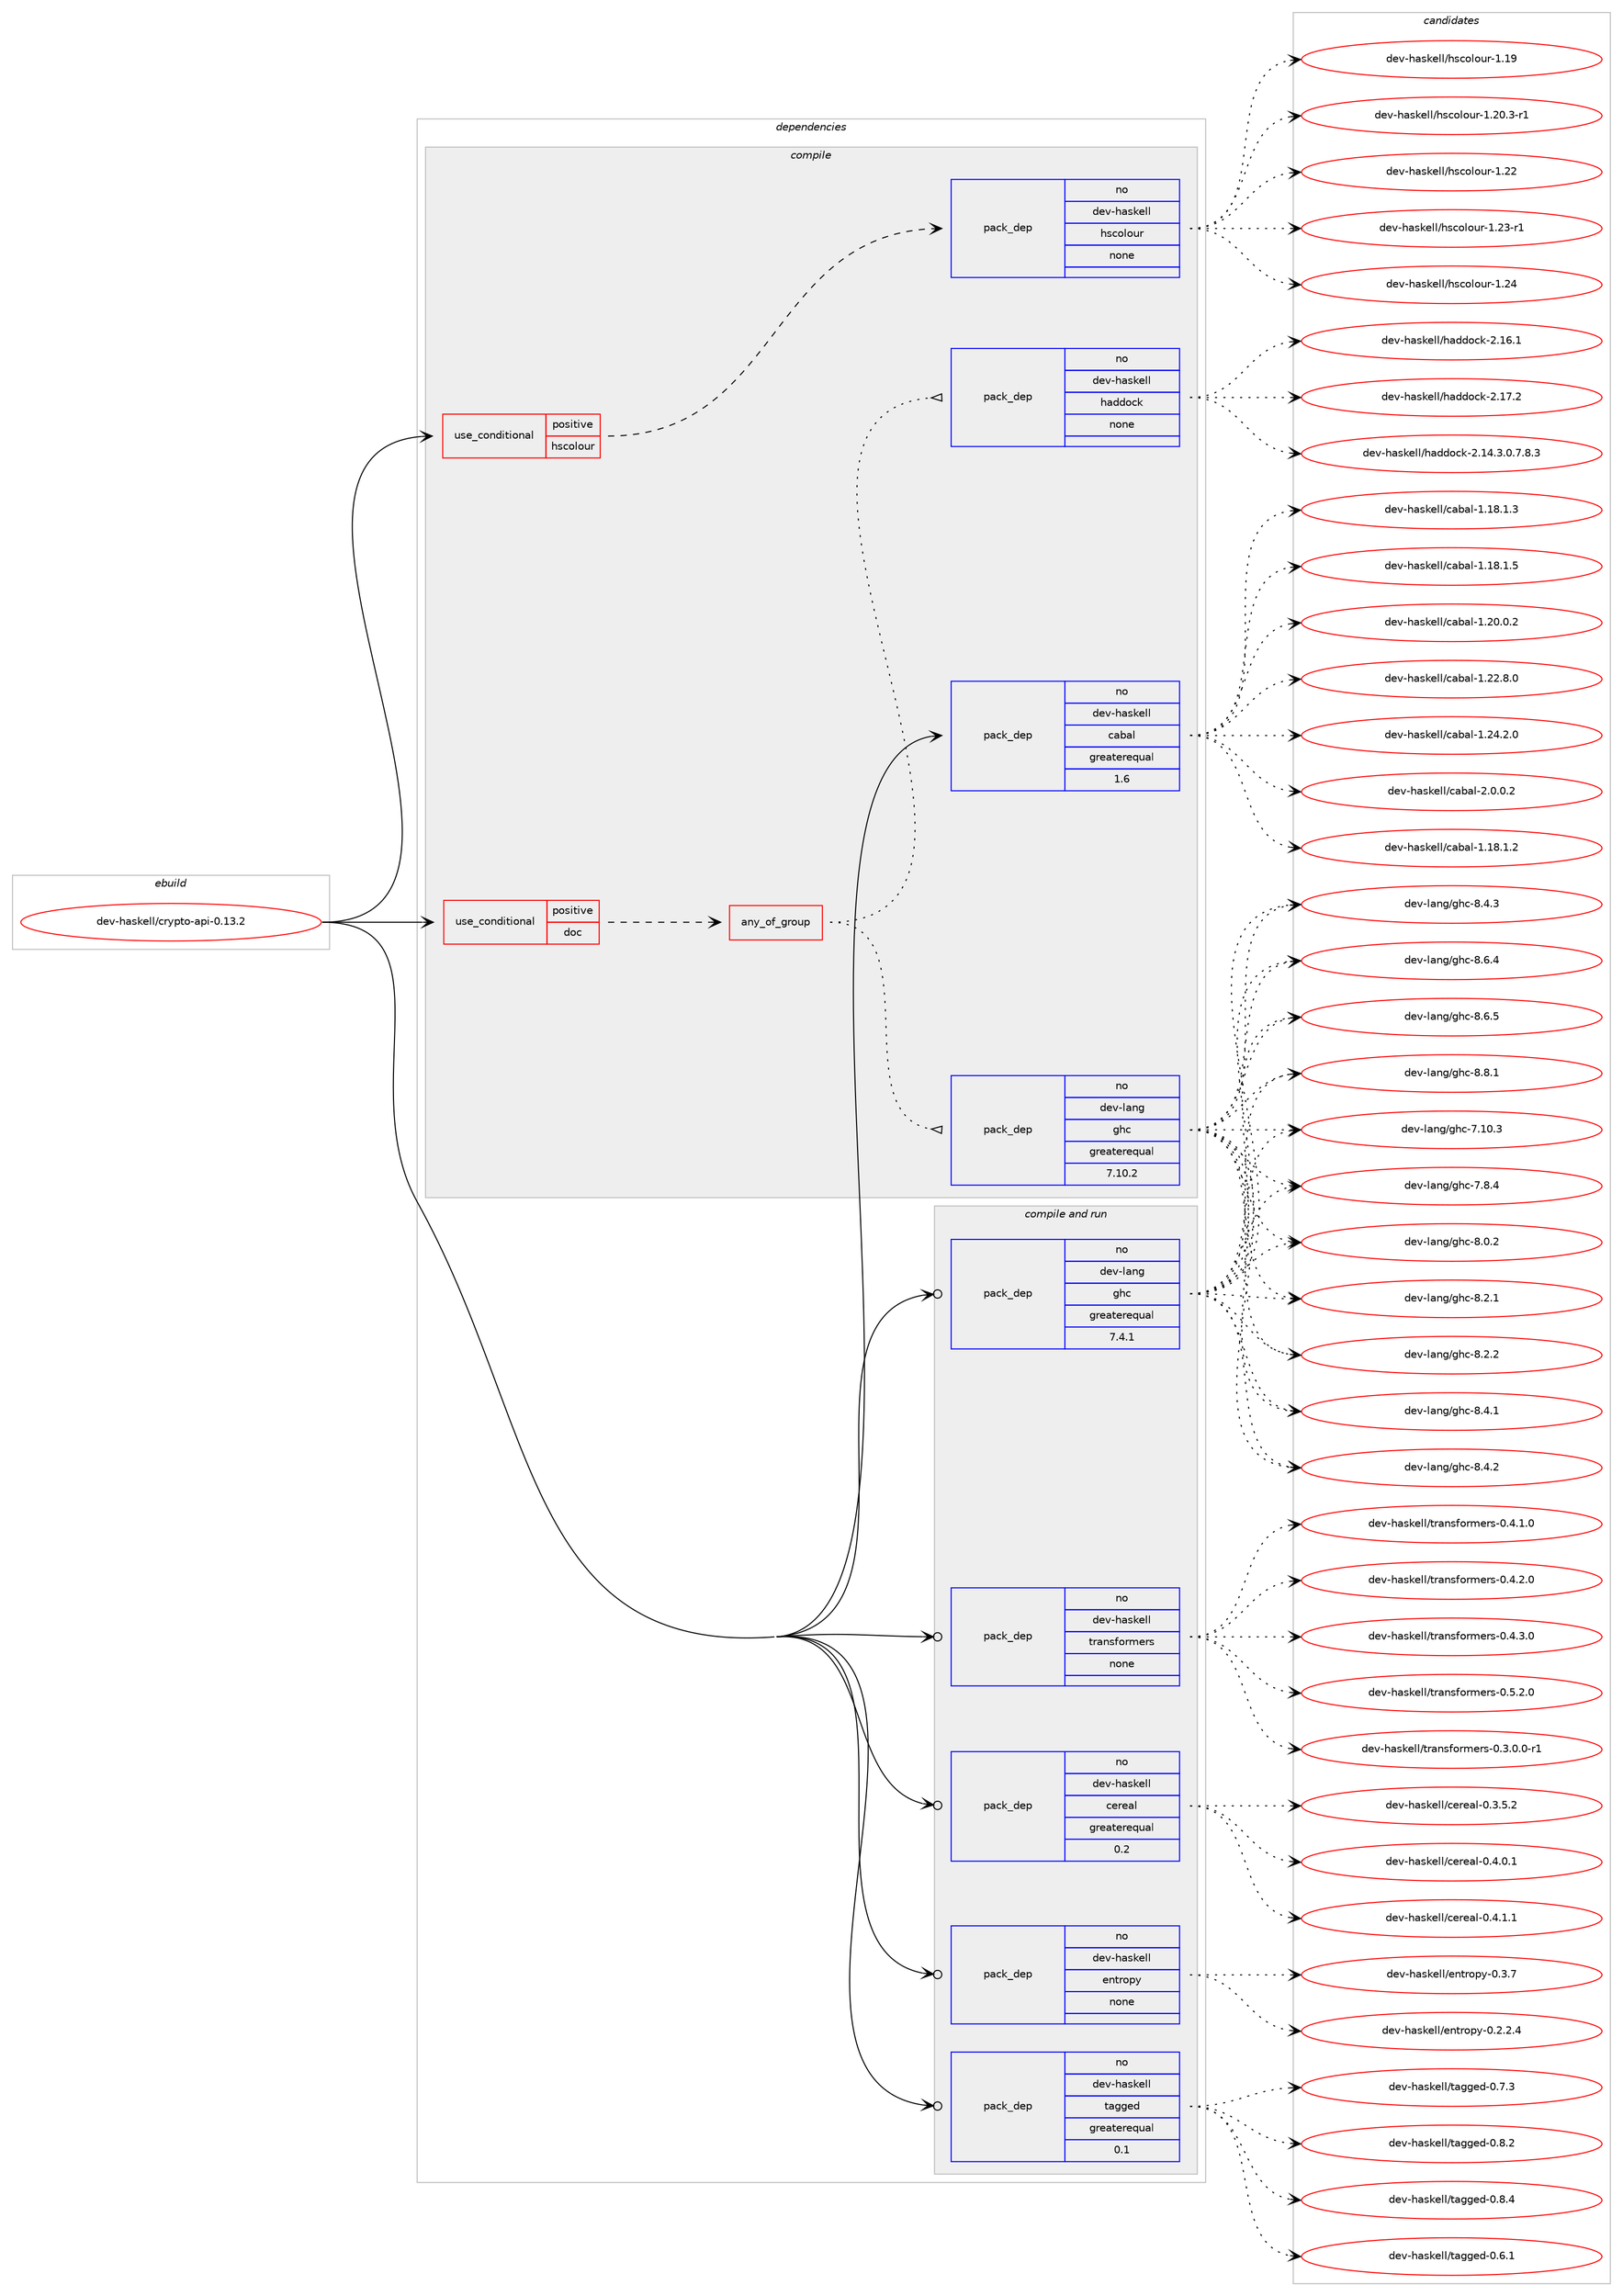 digraph prolog {

# *************
# Graph options
# *************

newrank=true;
concentrate=true;
compound=true;
graph [rankdir=LR,fontname=Helvetica,fontsize=10,ranksep=1.5];#, ranksep=2.5, nodesep=0.2];
edge  [arrowhead=vee];
node  [fontname=Helvetica,fontsize=10];

# **********
# The ebuild
# **********

subgraph cluster_leftcol {
color=gray;
rank=same;
label=<<i>ebuild</i>>;
id [label="dev-haskell/crypto-api-0.13.2", color=red, width=4, href="../dev-haskell/crypto-api-0.13.2.svg"];
}

# ****************
# The dependencies
# ****************

subgraph cluster_midcol {
color=gray;
label=<<i>dependencies</i>>;
subgraph cluster_compile {
fillcolor="#eeeeee";
style=filled;
label=<<i>compile</i>>;
subgraph cond125344 {
dependency530272 [label=<<TABLE BORDER="0" CELLBORDER="1" CELLSPACING="0" CELLPADDING="4"><TR><TD ROWSPAN="3" CELLPADDING="10">use_conditional</TD></TR><TR><TD>positive</TD></TR><TR><TD>doc</TD></TR></TABLE>>, shape=none, color=red];
subgraph any9691 {
dependency530273 [label=<<TABLE BORDER="0" CELLBORDER="1" CELLSPACING="0" CELLPADDING="4"><TR><TD CELLPADDING="10">any_of_group</TD></TR></TABLE>>, shape=none, color=red];subgraph pack394880 {
dependency530274 [label=<<TABLE BORDER="0" CELLBORDER="1" CELLSPACING="0" CELLPADDING="4" WIDTH="220"><TR><TD ROWSPAN="6" CELLPADDING="30">pack_dep</TD></TR><TR><TD WIDTH="110">no</TD></TR><TR><TD>dev-haskell</TD></TR><TR><TD>haddock</TD></TR><TR><TD>none</TD></TR><TR><TD></TD></TR></TABLE>>, shape=none, color=blue];
}
dependency530273:e -> dependency530274:w [weight=20,style="dotted",arrowhead="oinv"];
subgraph pack394881 {
dependency530275 [label=<<TABLE BORDER="0" CELLBORDER="1" CELLSPACING="0" CELLPADDING="4" WIDTH="220"><TR><TD ROWSPAN="6" CELLPADDING="30">pack_dep</TD></TR><TR><TD WIDTH="110">no</TD></TR><TR><TD>dev-lang</TD></TR><TR><TD>ghc</TD></TR><TR><TD>greaterequal</TD></TR><TR><TD>7.10.2</TD></TR></TABLE>>, shape=none, color=blue];
}
dependency530273:e -> dependency530275:w [weight=20,style="dotted",arrowhead="oinv"];
}
dependency530272:e -> dependency530273:w [weight=20,style="dashed",arrowhead="vee"];
}
id:e -> dependency530272:w [weight=20,style="solid",arrowhead="vee"];
subgraph cond125345 {
dependency530276 [label=<<TABLE BORDER="0" CELLBORDER="1" CELLSPACING="0" CELLPADDING="4"><TR><TD ROWSPAN="3" CELLPADDING="10">use_conditional</TD></TR><TR><TD>positive</TD></TR><TR><TD>hscolour</TD></TR></TABLE>>, shape=none, color=red];
subgraph pack394882 {
dependency530277 [label=<<TABLE BORDER="0" CELLBORDER="1" CELLSPACING="0" CELLPADDING="4" WIDTH="220"><TR><TD ROWSPAN="6" CELLPADDING="30">pack_dep</TD></TR><TR><TD WIDTH="110">no</TD></TR><TR><TD>dev-haskell</TD></TR><TR><TD>hscolour</TD></TR><TR><TD>none</TD></TR><TR><TD></TD></TR></TABLE>>, shape=none, color=blue];
}
dependency530276:e -> dependency530277:w [weight=20,style="dashed",arrowhead="vee"];
}
id:e -> dependency530276:w [weight=20,style="solid",arrowhead="vee"];
subgraph pack394883 {
dependency530278 [label=<<TABLE BORDER="0" CELLBORDER="1" CELLSPACING="0" CELLPADDING="4" WIDTH="220"><TR><TD ROWSPAN="6" CELLPADDING="30">pack_dep</TD></TR><TR><TD WIDTH="110">no</TD></TR><TR><TD>dev-haskell</TD></TR><TR><TD>cabal</TD></TR><TR><TD>greaterequal</TD></TR><TR><TD>1.6</TD></TR></TABLE>>, shape=none, color=blue];
}
id:e -> dependency530278:w [weight=20,style="solid",arrowhead="vee"];
}
subgraph cluster_compileandrun {
fillcolor="#eeeeee";
style=filled;
label=<<i>compile and run</i>>;
subgraph pack394884 {
dependency530279 [label=<<TABLE BORDER="0" CELLBORDER="1" CELLSPACING="0" CELLPADDING="4" WIDTH="220"><TR><TD ROWSPAN="6" CELLPADDING="30">pack_dep</TD></TR><TR><TD WIDTH="110">no</TD></TR><TR><TD>dev-haskell</TD></TR><TR><TD>cereal</TD></TR><TR><TD>greaterequal</TD></TR><TR><TD>0.2</TD></TR></TABLE>>, shape=none, color=blue];
}
id:e -> dependency530279:w [weight=20,style="solid",arrowhead="odotvee"];
subgraph pack394885 {
dependency530280 [label=<<TABLE BORDER="0" CELLBORDER="1" CELLSPACING="0" CELLPADDING="4" WIDTH="220"><TR><TD ROWSPAN="6" CELLPADDING="30">pack_dep</TD></TR><TR><TD WIDTH="110">no</TD></TR><TR><TD>dev-haskell</TD></TR><TR><TD>entropy</TD></TR><TR><TD>none</TD></TR><TR><TD></TD></TR></TABLE>>, shape=none, color=blue];
}
id:e -> dependency530280:w [weight=20,style="solid",arrowhead="odotvee"];
subgraph pack394886 {
dependency530281 [label=<<TABLE BORDER="0" CELLBORDER="1" CELLSPACING="0" CELLPADDING="4" WIDTH="220"><TR><TD ROWSPAN="6" CELLPADDING="30">pack_dep</TD></TR><TR><TD WIDTH="110">no</TD></TR><TR><TD>dev-haskell</TD></TR><TR><TD>tagged</TD></TR><TR><TD>greaterequal</TD></TR><TR><TD>0.1</TD></TR></TABLE>>, shape=none, color=blue];
}
id:e -> dependency530281:w [weight=20,style="solid",arrowhead="odotvee"];
subgraph pack394887 {
dependency530282 [label=<<TABLE BORDER="0" CELLBORDER="1" CELLSPACING="0" CELLPADDING="4" WIDTH="220"><TR><TD ROWSPAN="6" CELLPADDING="30">pack_dep</TD></TR><TR><TD WIDTH="110">no</TD></TR><TR><TD>dev-haskell</TD></TR><TR><TD>transformers</TD></TR><TR><TD>none</TD></TR><TR><TD></TD></TR></TABLE>>, shape=none, color=blue];
}
id:e -> dependency530282:w [weight=20,style="solid",arrowhead="odotvee"];
subgraph pack394888 {
dependency530283 [label=<<TABLE BORDER="0" CELLBORDER="1" CELLSPACING="0" CELLPADDING="4" WIDTH="220"><TR><TD ROWSPAN="6" CELLPADDING="30">pack_dep</TD></TR><TR><TD WIDTH="110">no</TD></TR><TR><TD>dev-lang</TD></TR><TR><TD>ghc</TD></TR><TR><TD>greaterequal</TD></TR><TR><TD>7.4.1</TD></TR></TABLE>>, shape=none, color=blue];
}
id:e -> dependency530283:w [weight=20,style="solid",arrowhead="odotvee"];
}
subgraph cluster_run {
fillcolor="#eeeeee";
style=filled;
label=<<i>run</i>>;
}
}

# **************
# The candidates
# **************

subgraph cluster_choices {
rank=same;
color=gray;
label=<<i>candidates</i>>;

subgraph choice394880 {
color=black;
nodesep=1;
choice1001011184510497115107101108108471049710010011199107455046495246514648465546564651 [label="dev-haskell/haddock-2.14.3.0.7.8.3", color=red, width=4,href="../dev-haskell/haddock-2.14.3.0.7.8.3.svg"];
choice100101118451049711510710110810847104971001001119910745504649544649 [label="dev-haskell/haddock-2.16.1", color=red, width=4,href="../dev-haskell/haddock-2.16.1.svg"];
choice100101118451049711510710110810847104971001001119910745504649554650 [label="dev-haskell/haddock-2.17.2", color=red, width=4,href="../dev-haskell/haddock-2.17.2.svg"];
dependency530274:e -> choice1001011184510497115107101108108471049710010011199107455046495246514648465546564651:w [style=dotted,weight="100"];
dependency530274:e -> choice100101118451049711510710110810847104971001001119910745504649544649:w [style=dotted,weight="100"];
dependency530274:e -> choice100101118451049711510710110810847104971001001119910745504649554650:w [style=dotted,weight="100"];
}
subgraph choice394881 {
color=black;
nodesep=1;
choice1001011184510897110103471031049945554649484651 [label="dev-lang/ghc-7.10.3", color=red, width=4,href="../dev-lang/ghc-7.10.3.svg"];
choice10010111845108971101034710310499455546564652 [label="dev-lang/ghc-7.8.4", color=red, width=4,href="../dev-lang/ghc-7.8.4.svg"];
choice10010111845108971101034710310499455646484650 [label="dev-lang/ghc-8.0.2", color=red, width=4,href="../dev-lang/ghc-8.0.2.svg"];
choice10010111845108971101034710310499455646504649 [label="dev-lang/ghc-8.2.1", color=red, width=4,href="../dev-lang/ghc-8.2.1.svg"];
choice10010111845108971101034710310499455646504650 [label="dev-lang/ghc-8.2.2", color=red, width=4,href="../dev-lang/ghc-8.2.2.svg"];
choice10010111845108971101034710310499455646524649 [label="dev-lang/ghc-8.4.1", color=red, width=4,href="../dev-lang/ghc-8.4.1.svg"];
choice10010111845108971101034710310499455646524650 [label="dev-lang/ghc-8.4.2", color=red, width=4,href="../dev-lang/ghc-8.4.2.svg"];
choice10010111845108971101034710310499455646524651 [label="dev-lang/ghc-8.4.3", color=red, width=4,href="../dev-lang/ghc-8.4.3.svg"];
choice10010111845108971101034710310499455646544652 [label="dev-lang/ghc-8.6.4", color=red, width=4,href="../dev-lang/ghc-8.6.4.svg"];
choice10010111845108971101034710310499455646544653 [label="dev-lang/ghc-8.6.5", color=red, width=4,href="../dev-lang/ghc-8.6.5.svg"];
choice10010111845108971101034710310499455646564649 [label="dev-lang/ghc-8.8.1", color=red, width=4,href="../dev-lang/ghc-8.8.1.svg"];
dependency530275:e -> choice1001011184510897110103471031049945554649484651:w [style=dotted,weight="100"];
dependency530275:e -> choice10010111845108971101034710310499455546564652:w [style=dotted,weight="100"];
dependency530275:e -> choice10010111845108971101034710310499455646484650:w [style=dotted,weight="100"];
dependency530275:e -> choice10010111845108971101034710310499455646504649:w [style=dotted,weight="100"];
dependency530275:e -> choice10010111845108971101034710310499455646504650:w [style=dotted,weight="100"];
dependency530275:e -> choice10010111845108971101034710310499455646524649:w [style=dotted,weight="100"];
dependency530275:e -> choice10010111845108971101034710310499455646524650:w [style=dotted,weight="100"];
dependency530275:e -> choice10010111845108971101034710310499455646524651:w [style=dotted,weight="100"];
dependency530275:e -> choice10010111845108971101034710310499455646544652:w [style=dotted,weight="100"];
dependency530275:e -> choice10010111845108971101034710310499455646544653:w [style=dotted,weight="100"];
dependency530275:e -> choice10010111845108971101034710310499455646564649:w [style=dotted,weight="100"];
}
subgraph choice394882 {
color=black;
nodesep=1;
choice100101118451049711510710110810847104115991111081111171144549464957 [label="dev-haskell/hscolour-1.19", color=red, width=4,href="../dev-haskell/hscolour-1.19.svg"];
choice10010111845104971151071011081084710411599111108111117114454946504846514511449 [label="dev-haskell/hscolour-1.20.3-r1", color=red, width=4,href="../dev-haskell/hscolour-1.20.3-r1.svg"];
choice100101118451049711510710110810847104115991111081111171144549465050 [label="dev-haskell/hscolour-1.22", color=red, width=4,href="../dev-haskell/hscolour-1.22.svg"];
choice1001011184510497115107101108108471041159911110811111711445494650514511449 [label="dev-haskell/hscolour-1.23-r1", color=red, width=4,href="../dev-haskell/hscolour-1.23-r1.svg"];
choice100101118451049711510710110810847104115991111081111171144549465052 [label="dev-haskell/hscolour-1.24", color=red, width=4,href="../dev-haskell/hscolour-1.24.svg"];
dependency530277:e -> choice100101118451049711510710110810847104115991111081111171144549464957:w [style=dotted,weight="100"];
dependency530277:e -> choice10010111845104971151071011081084710411599111108111117114454946504846514511449:w [style=dotted,weight="100"];
dependency530277:e -> choice100101118451049711510710110810847104115991111081111171144549465050:w [style=dotted,weight="100"];
dependency530277:e -> choice1001011184510497115107101108108471041159911110811111711445494650514511449:w [style=dotted,weight="100"];
dependency530277:e -> choice100101118451049711510710110810847104115991111081111171144549465052:w [style=dotted,weight="100"];
}
subgraph choice394883 {
color=black;
nodesep=1;
choice10010111845104971151071011081084799979897108454946495646494650 [label="dev-haskell/cabal-1.18.1.2", color=red, width=4,href="../dev-haskell/cabal-1.18.1.2.svg"];
choice10010111845104971151071011081084799979897108454946495646494651 [label="dev-haskell/cabal-1.18.1.3", color=red, width=4,href="../dev-haskell/cabal-1.18.1.3.svg"];
choice10010111845104971151071011081084799979897108454946495646494653 [label="dev-haskell/cabal-1.18.1.5", color=red, width=4,href="../dev-haskell/cabal-1.18.1.5.svg"];
choice10010111845104971151071011081084799979897108454946504846484650 [label="dev-haskell/cabal-1.20.0.2", color=red, width=4,href="../dev-haskell/cabal-1.20.0.2.svg"];
choice10010111845104971151071011081084799979897108454946505046564648 [label="dev-haskell/cabal-1.22.8.0", color=red, width=4,href="../dev-haskell/cabal-1.22.8.0.svg"];
choice10010111845104971151071011081084799979897108454946505246504648 [label="dev-haskell/cabal-1.24.2.0", color=red, width=4,href="../dev-haskell/cabal-1.24.2.0.svg"];
choice100101118451049711510710110810847999798971084550464846484650 [label="dev-haskell/cabal-2.0.0.2", color=red, width=4,href="../dev-haskell/cabal-2.0.0.2.svg"];
dependency530278:e -> choice10010111845104971151071011081084799979897108454946495646494650:w [style=dotted,weight="100"];
dependency530278:e -> choice10010111845104971151071011081084799979897108454946495646494651:w [style=dotted,weight="100"];
dependency530278:e -> choice10010111845104971151071011081084799979897108454946495646494653:w [style=dotted,weight="100"];
dependency530278:e -> choice10010111845104971151071011081084799979897108454946504846484650:w [style=dotted,weight="100"];
dependency530278:e -> choice10010111845104971151071011081084799979897108454946505046564648:w [style=dotted,weight="100"];
dependency530278:e -> choice10010111845104971151071011081084799979897108454946505246504648:w [style=dotted,weight="100"];
dependency530278:e -> choice100101118451049711510710110810847999798971084550464846484650:w [style=dotted,weight="100"];
}
subgraph choice394884 {
color=black;
nodesep=1;
choice10010111845104971151071011081084799101114101971084548465146534650 [label="dev-haskell/cereal-0.3.5.2", color=red, width=4,href="../dev-haskell/cereal-0.3.5.2.svg"];
choice10010111845104971151071011081084799101114101971084548465246484649 [label="dev-haskell/cereal-0.4.0.1", color=red, width=4,href="../dev-haskell/cereal-0.4.0.1.svg"];
choice10010111845104971151071011081084799101114101971084548465246494649 [label="dev-haskell/cereal-0.4.1.1", color=red, width=4,href="../dev-haskell/cereal-0.4.1.1.svg"];
dependency530279:e -> choice10010111845104971151071011081084799101114101971084548465146534650:w [style=dotted,weight="100"];
dependency530279:e -> choice10010111845104971151071011081084799101114101971084548465246484649:w [style=dotted,weight="100"];
dependency530279:e -> choice10010111845104971151071011081084799101114101971084548465246494649:w [style=dotted,weight="100"];
}
subgraph choice394885 {
color=black;
nodesep=1;
choice1001011184510497115107101108108471011101161141111121214548465046504652 [label="dev-haskell/entropy-0.2.2.4", color=red, width=4,href="../dev-haskell/entropy-0.2.2.4.svg"];
choice100101118451049711510710110810847101110116114111112121454846514655 [label="dev-haskell/entropy-0.3.7", color=red, width=4,href="../dev-haskell/entropy-0.3.7.svg"];
dependency530280:e -> choice1001011184510497115107101108108471011101161141111121214548465046504652:w [style=dotted,weight="100"];
dependency530280:e -> choice100101118451049711510710110810847101110116114111112121454846514655:w [style=dotted,weight="100"];
}
subgraph choice394886 {
color=black;
nodesep=1;
choice10010111845104971151071011081084711697103103101100454846544649 [label="dev-haskell/tagged-0.6.1", color=red, width=4,href="../dev-haskell/tagged-0.6.1.svg"];
choice10010111845104971151071011081084711697103103101100454846554651 [label="dev-haskell/tagged-0.7.3", color=red, width=4,href="../dev-haskell/tagged-0.7.3.svg"];
choice10010111845104971151071011081084711697103103101100454846564650 [label="dev-haskell/tagged-0.8.2", color=red, width=4,href="../dev-haskell/tagged-0.8.2.svg"];
choice10010111845104971151071011081084711697103103101100454846564652 [label="dev-haskell/tagged-0.8.4", color=red, width=4,href="../dev-haskell/tagged-0.8.4.svg"];
dependency530281:e -> choice10010111845104971151071011081084711697103103101100454846544649:w [style=dotted,weight="100"];
dependency530281:e -> choice10010111845104971151071011081084711697103103101100454846554651:w [style=dotted,weight="100"];
dependency530281:e -> choice10010111845104971151071011081084711697103103101100454846564650:w [style=dotted,weight="100"];
dependency530281:e -> choice10010111845104971151071011081084711697103103101100454846564652:w [style=dotted,weight="100"];
}
subgraph choice394887 {
color=black;
nodesep=1;
choice1001011184510497115107101108108471161149711011510211111410910111411545484651464846484511449 [label="dev-haskell/transformers-0.3.0.0-r1", color=red, width=4,href="../dev-haskell/transformers-0.3.0.0-r1.svg"];
choice100101118451049711510710110810847116114971101151021111141091011141154548465246494648 [label="dev-haskell/transformers-0.4.1.0", color=red, width=4,href="../dev-haskell/transformers-0.4.1.0.svg"];
choice100101118451049711510710110810847116114971101151021111141091011141154548465246504648 [label="dev-haskell/transformers-0.4.2.0", color=red, width=4,href="../dev-haskell/transformers-0.4.2.0.svg"];
choice100101118451049711510710110810847116114971101151021111141091011141154548465246514648 [label="dev-haskell/transformers-0.4.3.0", color=red, width=4,href="../dev-haskell/transformers-0.4.3.0.svg"];
choice100101118451049711510710110810847116114971101151021111141091011141154548465346504648 [label="dev-haskell/transformers-0.5.2.0", color=red, width=4,href="../dev-haskell/transformers-0.5.2.0.svg"];
dependency530282:e -> choice1001011184510497115107101108108471161149711011510211111410910111411545484651464846484511449:w [style=dotted,weight="100"];
dependency530282:e -> choice100101118451049711510710110810847116114971101151021111141091011141154548465246494648:w [style=dotted,weight="100"];
dependency530282:e -> choice100101118451049711510710110810847116114971101151021111141091011141154548465246504648:w [style=dotted,weight="100"];
dependency530282:e -> choice100101118451049711510710110810847116114971101151021111141091011141154548465246514648:w [style=dotted,weight="100"];
dependency530282:e -> choice100101118451049711510710110810847116114971101151021111141091011141154548465346504648:w [style=dotted,weight="100"];
}
subgraph choice394888 {
color=black;
nodesep=1;
choice1001011184510897110103471031049945554649484651 [label="dev-lang/ghc-7.10.3", color=red, width=4,href="../dev-lang/ghc-7.10.3.svg"];
choice10010111845108971101034710310499455546564652 [label="dev-lang/ghc-7.8.4", color=red, width=4,href="../dev-lang/ghc-7.8.4.svg"];
choice10010111845108971101034710310499455646484650 [label="dev-lang/ghc-8.0.2", color=red, width=4,href="../dev-lang/ghc-8.0.2.svg"];
choice10010111845108971101034710310499455646504649 [label="dev-lang/ghc-8.2.1", color=red, width=4,href="../dev-lang/ghc-8.2.1.svg"];
choice10010111845108971101034710310499455646504650 [label="dev-lang/ghc-8.2.2", color=red, width=4,href="../dev-lang/ghc-8.2.2.svg"];
choice10010111845108971101034710310499455646524649 [label="dev-lang/ghc-8.4.1", color=red, width=4,href="../dev-lang/ghc-8.4.1.svg"];
choice10010111845108971101034710310499455646524650 [label="dev-lang/ghc-8.4.2", color=red, width=4,href="../dev-lang/ghc-8.4.2.svg"];
choice10010111845108971101034710310499455646524651 [label="dev-lang/ghc-8.4.3", color=red, width=4,href="../dev-lang/ghc-8.4.3.svg"];
choice10010111845108971101034710310499455646544652 [label="dev-lang/ghc-8.6.4", color=red, width=4,href="../dev-lang/ghc-8.6.4.svg"];
choice10010111845108971101034710310499455646544653 [label="dev-lang/ghc-8.6.5", color=red, width=4,href="../dev-lang/ghc-8.6.5.svg"];
choice10010111845108971101034710310499455646564649 [label="dev-lang/ghc-8.8.1", color=red, width=4,href="../dev-lang/ghc-8.8.1.svg"];
dependency530283:e -> choice1001011184510897110103471031049945554649484651:w [style=dotted,weight="100"];
dependency530283:e -> choice10010111845108971101034710310499455546564652:w [style=dotted,weight="100"];
dependency530283:e -> choice10010111845108971101034710310499455646484650:w [style=dotted,weight="100"];
dependency530283:e -> choice10010111845108971101034710310499455646504649:w [style=dotted,weight="100"];
dependency530283:e -> choice10010111845108971101034710310499455646504650:w [style=dotted,weight="100"];
dependency530283:e -> choice10010111845108971101034710310499455646524649:w [style=dotted,weight="100"];
dependency530283:e -> choice10010111845108971101034710310499455646524650:w [style=dotted,weight="100"];
dependency530283:e -> choice10010111845108971101034710310499455646524651:w [style=dotted,weight="100"];
dependency530283:e -> choice10010111845108971101034710310499455646544652:w [style=dotted,weight="100"];
dependency530283:e -> choice10010111845108971101034710310499455646544653:w [style=dotted,weight="100"];
dependency530283:e -> choice10010111845108971101034710310499455646564649:w [style=dotted,weight="100"];
}
}

}
